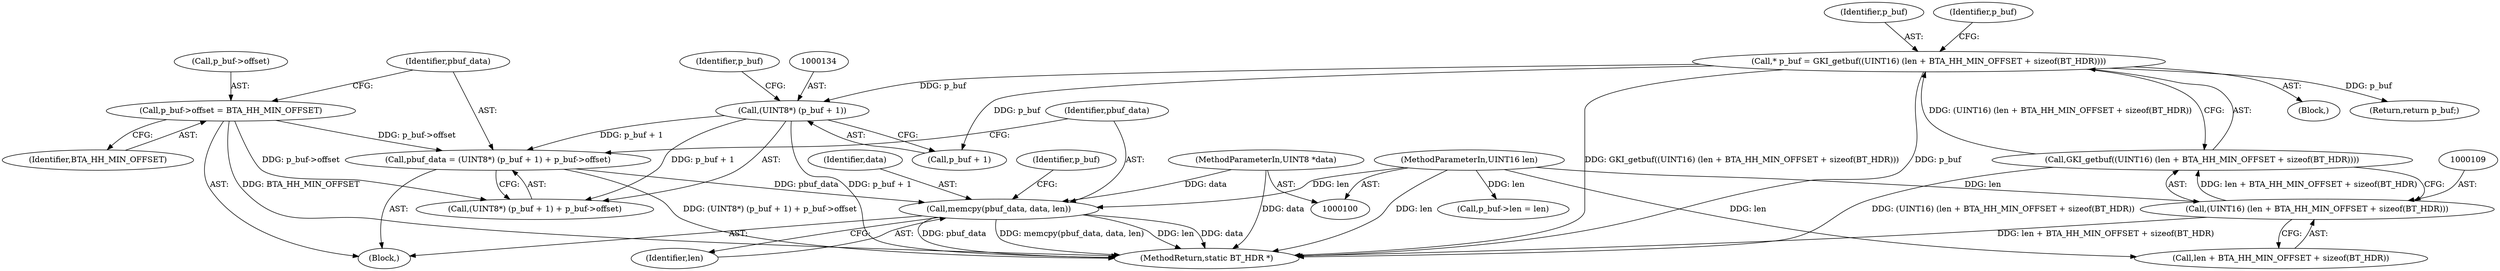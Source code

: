 digraph "1_Android_514139f4b40cbb035bb92f3e24d5a389d75db9e6@API" {
"1000141" [label="(Call,memcpy(pbuf_data, data, len))"];
"1000130" [label="(Call,pbuf_data = (UINT8*) (p_buf + 1) + p_buf->offset)"];
"1000133" [label="(Call,(UINT8*) (p_buf + 1))"];
"1000105" [label="(Call,* p_buf = GKI_getbuf((UINT16) (len + BTA_HH_MIN_OFFSET + sizeof(BT_HDR))))"];
"1000107" [label="(Call,GKI_getbuf((UINT16) (len + BTA_HH_MIN_OFFSET + sizeof(BT_HDR))))"];
"1000108" [label="(Call,(UINT16) (len + BTA_HH_MIN_OFFSET + sizeof(BT_HDR)))"];
"1000101" [label="(MethodParameterIn,UINT16 len)"];
"1000125" [label="(Call,p_buf->offset = BTA_HH_MIN_OFFSET)"];
"1000102" [label="(MethodParameterIn,UINT8 *data)"];
"1000147" [label="(MethodReturn,static BT_HDR *)"];
"1000142" [label="(Identifier,pbuf_data)"];
"1000120" [label="(Call,p_buf->len = len)"];
"1000103" [label="(Block,)"];
"1000105" [label="(Call,* p_buf = GKI_getbuf((UINT16) (len + BTA_HH_MIN_OFFSET + sizeof(BT_HDR))))"];
"1000145" [label="(Return,return p_buf;)"];
"1000130" [label="(Call,pbuf_data = (UINT8*) (p_buf + 1) + p_buf->offset)"];
"1000108" [label="(Call,(UINT16) (len + BTA_HH_MIN_OFFSET + sizeof(BT_HDR)))"];
"1000126" [label="(Call,p_buf->offset)"];
"1000133" [label="(Call,(UINT8*) (p_buf + 1))"];
"1000143" [label="(Identifier,data)"];
"1000101" [label="(MethodParameterIn,UINT16 len)"];
"1000131" [label="(Identifier,pbuf_data)"];
"1000132" [label="(Call,(UINT8*) (p_buf + 1) + p_buf->offset)"];
"1000125" [label="(Call,p_buf->offset = BTA_HH_MIN_OFFSET)"];
"1000102" [label="(MethodParameterIn,UINT8 *data)"];
"1000129" [label="(Identifier,BTA_HH_MIN_OFFSET)"];
"1000106" [label="(Identifier,p_buf)"];
"1000144" [label="(Identifier,len)"];
"1000135" [label="(Call,p_buf + 1)"];
"1000139" [label="(Identifier,p_buf)"];
"1000146" [label="(Identifier,p_buf)"];
"1000107" [label="(Call,GKI_getbuf((UINT16) (len + BTA_HH_MIN_OFFSET + sizeof(BT_HDR))))"];
"1000110" [label="(Call,len + BTA_HH_MIN_OFFSET + sizeof(BT_HDR))"];
"1000117" [label="(Identifier,p_buf)"];
"1000141" [label="(Call,memcpy(pbuf_data, data, len))"];
"1000118" [label="(Block,)"];
"1000141" -> "1000118"  [label="AST: "];
"1000141" -> "1000144"  [label="CFG: "];
"1000142" -> "1000141"  [label="AST: "];
"1000143" -> "1000141"  [label="AST: "];
"1000144" -> "1000141"  [label="AST: "];
"1000146" -> "1000141"  [label="CFG: "];
"1000141" -> "1000147"  [label="DDG: pbuf_data"];
"1000141" -> "1000147"  [label="DDG: memcpy(pbuf_data, data, len)"];
"1000141" -> "1000147"  [label="DDG: len"];
"1000141" -> "1000147"  [label="DDG: data"];
"1000130" -> "1000141"  [label="DDG: pbuf_data"];
"1000102" -> "1000141"  [label="DDG: data"];
"1000101" -> "1000141"  [label="DDG: len"];
"1000130" -> "1000118"  [label="AST: "];
"1000130" -> "1000132"  [label="CFG: "];
"1000131" -> "1000130"  [label="AST: "];
"1000132" -> "1000130"  [label="AST: "];
"1000142" -> "1000130"  [label="CFG: "];
"1000130" -> "1000147"  [label="DDG: (UINT8*) (p_buf + 1) + p_buf->offset"];
"1000133" -> "1000130"  [label="DDG: p_buf + 1"];
"1000125" -> "1000130"  [label="DDG: p_buf->offset"];
"1000133" -> "1000132"  [label="AST: "];
"1000133" -> "1000135"  [label="CFG: "];
"1000134" -> "1000133"  [label="AST: "];
"1000135" -> "1000133"  [label="AST: "];
"1000139" -> "1000133"  [label="CFG: "];
"1000133" -> "1000147"  [label="DDG: p_buf + 1"];
"1000133" -> "1000132"  [label="DDG: p_buf + 1"];
"1000105" -> "1000133"  [label="DDG: p_buf"];
"1000105" -> "1000103"  [label="AST: "];
"1000105" -> "1000107"  [label="CFG: "];
"1000106" -> "1000105"  [label="AST: "];
"1000107" -> "1000105"  [label="AST: "];
"1000117" -> "1000105"  [label="CFG: "];
"1000105" -> "1000147"  [label="DDG: GKI_getbuf((UINT16) (len + BTA_HH_MIN_OFFSET + sizeof(BT_HDR)))"];
"1000105" -> "1000147"  [label="DDG: p_buf"];
"1000107" -> "1000105"  [label="DDG: (UINT16) (len + BTA_HH_MIN_OFFSET + sizeof(BT_HDR))"];
"1000105" -> "1000135"  [label="DDG: p_buf"];
"1000105" -> "1000145"  [label="DDG: p_buf"];
"1000107" -> "1000108"  [label="CFG: "];
"1000108" -> "1000107"  [label="AST: "];
"1000107" -> "1000147"  [label="DDG: (UINT16) (len + BTA_HH_MIN_OFFSET + sizeof(BT_HDR))"];
"1000108" -> "1000107"  [label="DDG: len + BTA_HH_MIN_OFFSET + sizeof(BT_HDR)"];
"1000108" -> "1000110"  [label="CFG: "];
"1000109" -> "1000108"  [label="AST: "];
"1000110" -> "1000108"  [label="AST: "];
"1000108" -> "1000147"  [label="DDG: len + BTA_HH_MIN_OFFSET + sizeof(BT_HDR)"];
"1000101" -> "1000108"  [label="DDG: len"];
"1000101" -> "1000100"  [label="AST: "];
"1000101" -> "1000147"  [label="DDG: len"];
"1000101" -> "1000110"  [label="DDG: len"];
"1000101" -> "1000120"  [label="DDG: len"];
"1000125" -> "1000118"  [label="AST: "];
"1000125" -> "1000129"  [label="CFG: "];
"1000126" -> "1000125"  [label="AST: "];
"1000129" -> "1000125"  [label="AST: "];
"1000131" -> "1000125"  [label="CFG: "];
"1000125" -> "1000147"  [label="DDG: BTA_HH_MIN_OFFSET"];
"1000125" -> "1000132"  [label="DDG: p_buf->offset"];
"1000102" -> "1000100"  [label="AST: "];
"1000102" -> "1000147"  [label="DDG: data"];
}
